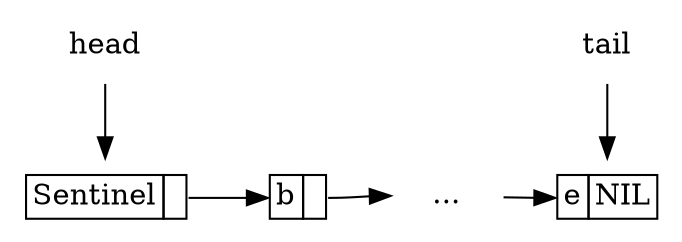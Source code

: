 digraph G{
	margin="0"
	node[shape=plaintext]
	S[label=<<table BORDER="0" CELLBORDER="1" CELLSPACING="0">
      <tr><td>Sentinel</td><td port="next"> </td></tr></table>>];
	q2[label=<<table BORDER="0" CELLBORDER="1" CELLSPACING="0">
       <tr><td port="key">b</td><td port="next"> </td></tr></table>>];
	qi[shape=plaintext, label="..."];
	qt[label=<<table BORDER="0" CELLBORDER="1" CELLSPACING="0">
       <tr><td port="key">e</td><td port="next">NIL</td></tr></table>>];
	head[shape=plaintext];
	tail[shape=plaintext];
	head->S;
	S:next -> q2:key;
	q2:next -> qi:w;
	qi->qt:key;
	tail->qt;
	{rank=same S q2 qi qt}
}